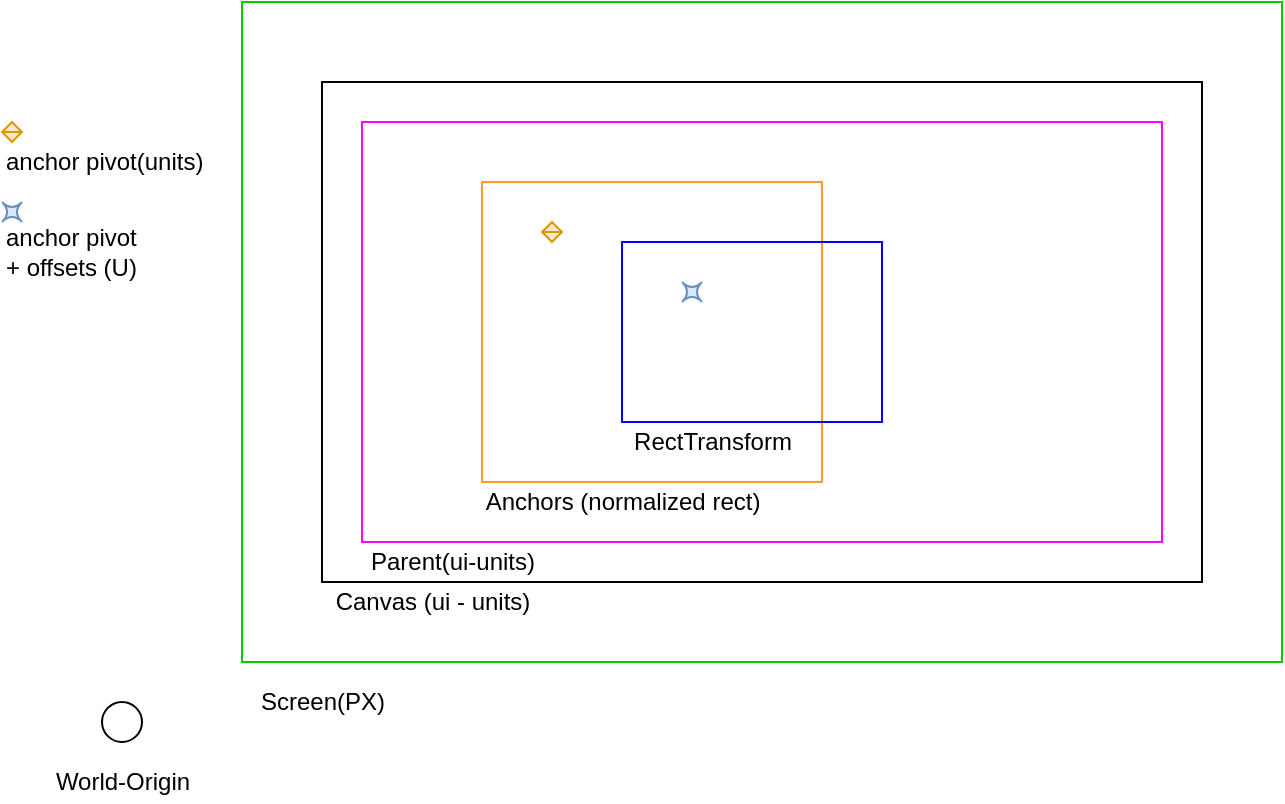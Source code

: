 <mxfile version="18.1.1" type="device"><diagram id="g1IGVLVTcIkgNT1nqWlK" name="Page-1"><mxGraphModel dx="806" dy="428" grid="1" gridSize="10" guides="1" tooltips="1" connect="1" arrows="1" fold="1" page="1" pageScale="1" pageWidth="850" pageHeight="1100" math="0" shadow="0"><root><mxCell id="0"/><mxCell id="1" parent="0"/><mxCell id="QtHEAwUw87Lqd0ZEuaH4-1" value="" style="rounded=0;whiteSpace=wrap;html=1;fillColor=none;strokeColor=#00CC00;" vertex="1" parent="1"><mxGeometry x="160" y="110" width="520" height="330" as="geometry"/></mxCell><mxCell id="QtHEAwUw87Lqd0ZEuaH4-2" value="" style="ellipse;whiteSpace=wrap;html=1;aspect=fixed;fillColor=none;" vertex="1" parent="1"><mxGeometry x="90" y="460" width="20" height="20" as="geometry"/></mxCell><mxCell id="QtHEAwUw87Lqd0ZEuaH4-3" value="World-Origin" style="text;html=1;align=center;verticalAlign=middle;resizable=0;points=[];autosize=1;strokeColor=none;fillColor=none;" vertex="1" parent="1"><mxGeometry x="60" y="490" width="80" height="20" as="geometry"/></mxCell><mxCell id="QtHEAwUw87Lqd0ZEuaH4-4" value="Screen(PX)" style="text;html=1;align=center;verticalAlign=middle;resizable=0;points=[];autosize=1;strokeColor=none;fillColor=none;" vertex="1" parent="1"><mxGeometry x="160" y="450" width="80" height="20" as="geometry"/></mxCell><mxCell id="QtHEAwUw87Lqd0ZEuaH4-5" value="" style="rounded=0;whiteSpace=wrap;html=1;fillColor=none;" vertex="1" parent="1"><mxGeometry x="200" y="150" width="440" height="250" as="geometry"/></mxCell><mxCell id="QtHEAwUw87Lqd0ZEuaH4-6" value="Canvas (ui - units)" style="text;html=1;align=center;verticalAlign=middle;resizable=0;points=[];autosize=1;strokeColor=none;fillColor=none;" vertex="1" parent="1"><mxGeometry x="200" y="400" width="110" height="20" as="geometry"/></mxCell><mxCell id="QtHEAwUw87Lqd0ZEuaH4-7" value="" style="rounded=0;whiteSpace=wrap;html=1;strokeColor=#FF00FF;fillColor=none;" vertex="1" parent="1"><mxGeometry x="220" y="170" width="400" height="210" as="geometry"/></mxCell><mxCell id="QtHEAwUw87Lqd0ZEuaH4-8" value="Parent(ui-units)" style="text;html=1;align=center;verticalAlign=middle;resizable=0;points=[];autosize=1;strokeColor=none;fillColor=none;" vertex="1" parent="1"><mxGeometry x="215" y="380" width="100" height="20" as="geometry"/></mxCell><mxCell id="QtHEAwUw87Lqd0ZEuaH4-9" value="" style="rounded=0;whiteSpace=wrap;html=1;strokeColor=#FF9933;fillColor=none;" vertex="1" parent="1"><mxGeometry x="280" y="200" width="170" height="150" as="geometry"/></mxCell><mxCell id="QtHEAwUw87Lqd0ZEuaH4-10" value="Anchors (normalized rect)" style="text;html=1;align=center;verticalAlign=middle;resizable=0;points=[];autosize=1;strokeColor=none;fillColor=none;" vertex="1" parent="1"><mxGeometry x="275" y="350" width="150" height="20" as="geometry"/></mxCell><mxCell id="QtHEAwUw87Lqd0ZEuaH4-11" value="" style="rounded=0;whiteSpace=wrap;html=1;strokeColor=#0000FF;fillColor=none;" vertex="1" parent="1"><mxGeometry x="350" y="230" width="130" height="90" as="geometry"/></mxCell><mxCell id="QtHEAwUw87Lqd0ZEuaH4-12" value="RectTransform" style="text;html=1;align=center;verticalAlign=middle;resizable=0;points=[];autosize=1;strokeColor=none;fillColor=none;rotation=0;" vertex="1" parent="1"><mxGeometry x="350" y="320" width="90" height="20" as="geometry"/></mxCell><mxCell id="QtHEAwUw87Lqd0ZEuaH4-15" value="" style="shape=sortShape;perimeter=rhombusPerimeter;whiteSpace=wrap;html=1;strokeColor=#d79b00;fillColor=#ffe6cc;" vertex="1" parent="1"><mxGeometry x="40" y="170" width="10" height="10" as="geometry"/></mxCell><mxCell id="QtHEAwUw87Lqd0ZEuaH4-16" value="" style="shape=sortShape;perimeter=rhombusPerimeter;whiteSpace=wrap;html=1;strokeColor=#d79b00;fillColor=#ffe6cc;" vertex="1" parent="1"><mxGeometry x="310" y="220" width="10" height="10" as="geometry"/></mxCell><mxCell id="QtHEAwUw87Lqd0ZEuaH4-18" value="anchor pivot(units)" style="text;html=1;align=left;verticalAlign=middle;resizable=0;points=[];autosize=1;strokeColor=none;fillColor=none;" vertex="1" parent="1"><mxGeometry x="40" y="180" width="110" height="20" as="geometry"/></mxCell><mxCell id="QtHEAwUw87Lqd0ZEuaH4-19" value="" style="shape=switch;whiteSpace=wrap;html=1;strokeColor=#6c8ebf;fillColor=#dae8fc;" vertex="1" parent="1"><mxGeometry x="380" y="250" width="10" height="10" as="geometry"/></mxCell><mxCell id="QtHEAwUw87Lqd0ZEuaH4-20" value="" style="shape=switch;whiteSpace=wrap;html=1;strokeColor=#6c8ebf;fillColor=#dae8fc;" vertex="1" parent="1"><mxGeometry x="40" y="210" width="10" height="10" as="geometry"/></mxCell><mxCell id="QtHEAwUw87Lqd0ZEuaH4-21" value="anchor pivot &lt;br&gt;+ offsets (U)" style="text;html=1;align=left;verticalAlign=middle;resizable=0;points=[];autosize=1;strokeColor=none;fillColor=none;" vertex="1" parent="1"><mxGeometry x="40" y="220" width="80" height="30" as="geometry"/></mxCell></root></mxGraphModel></diagram></mxfile>